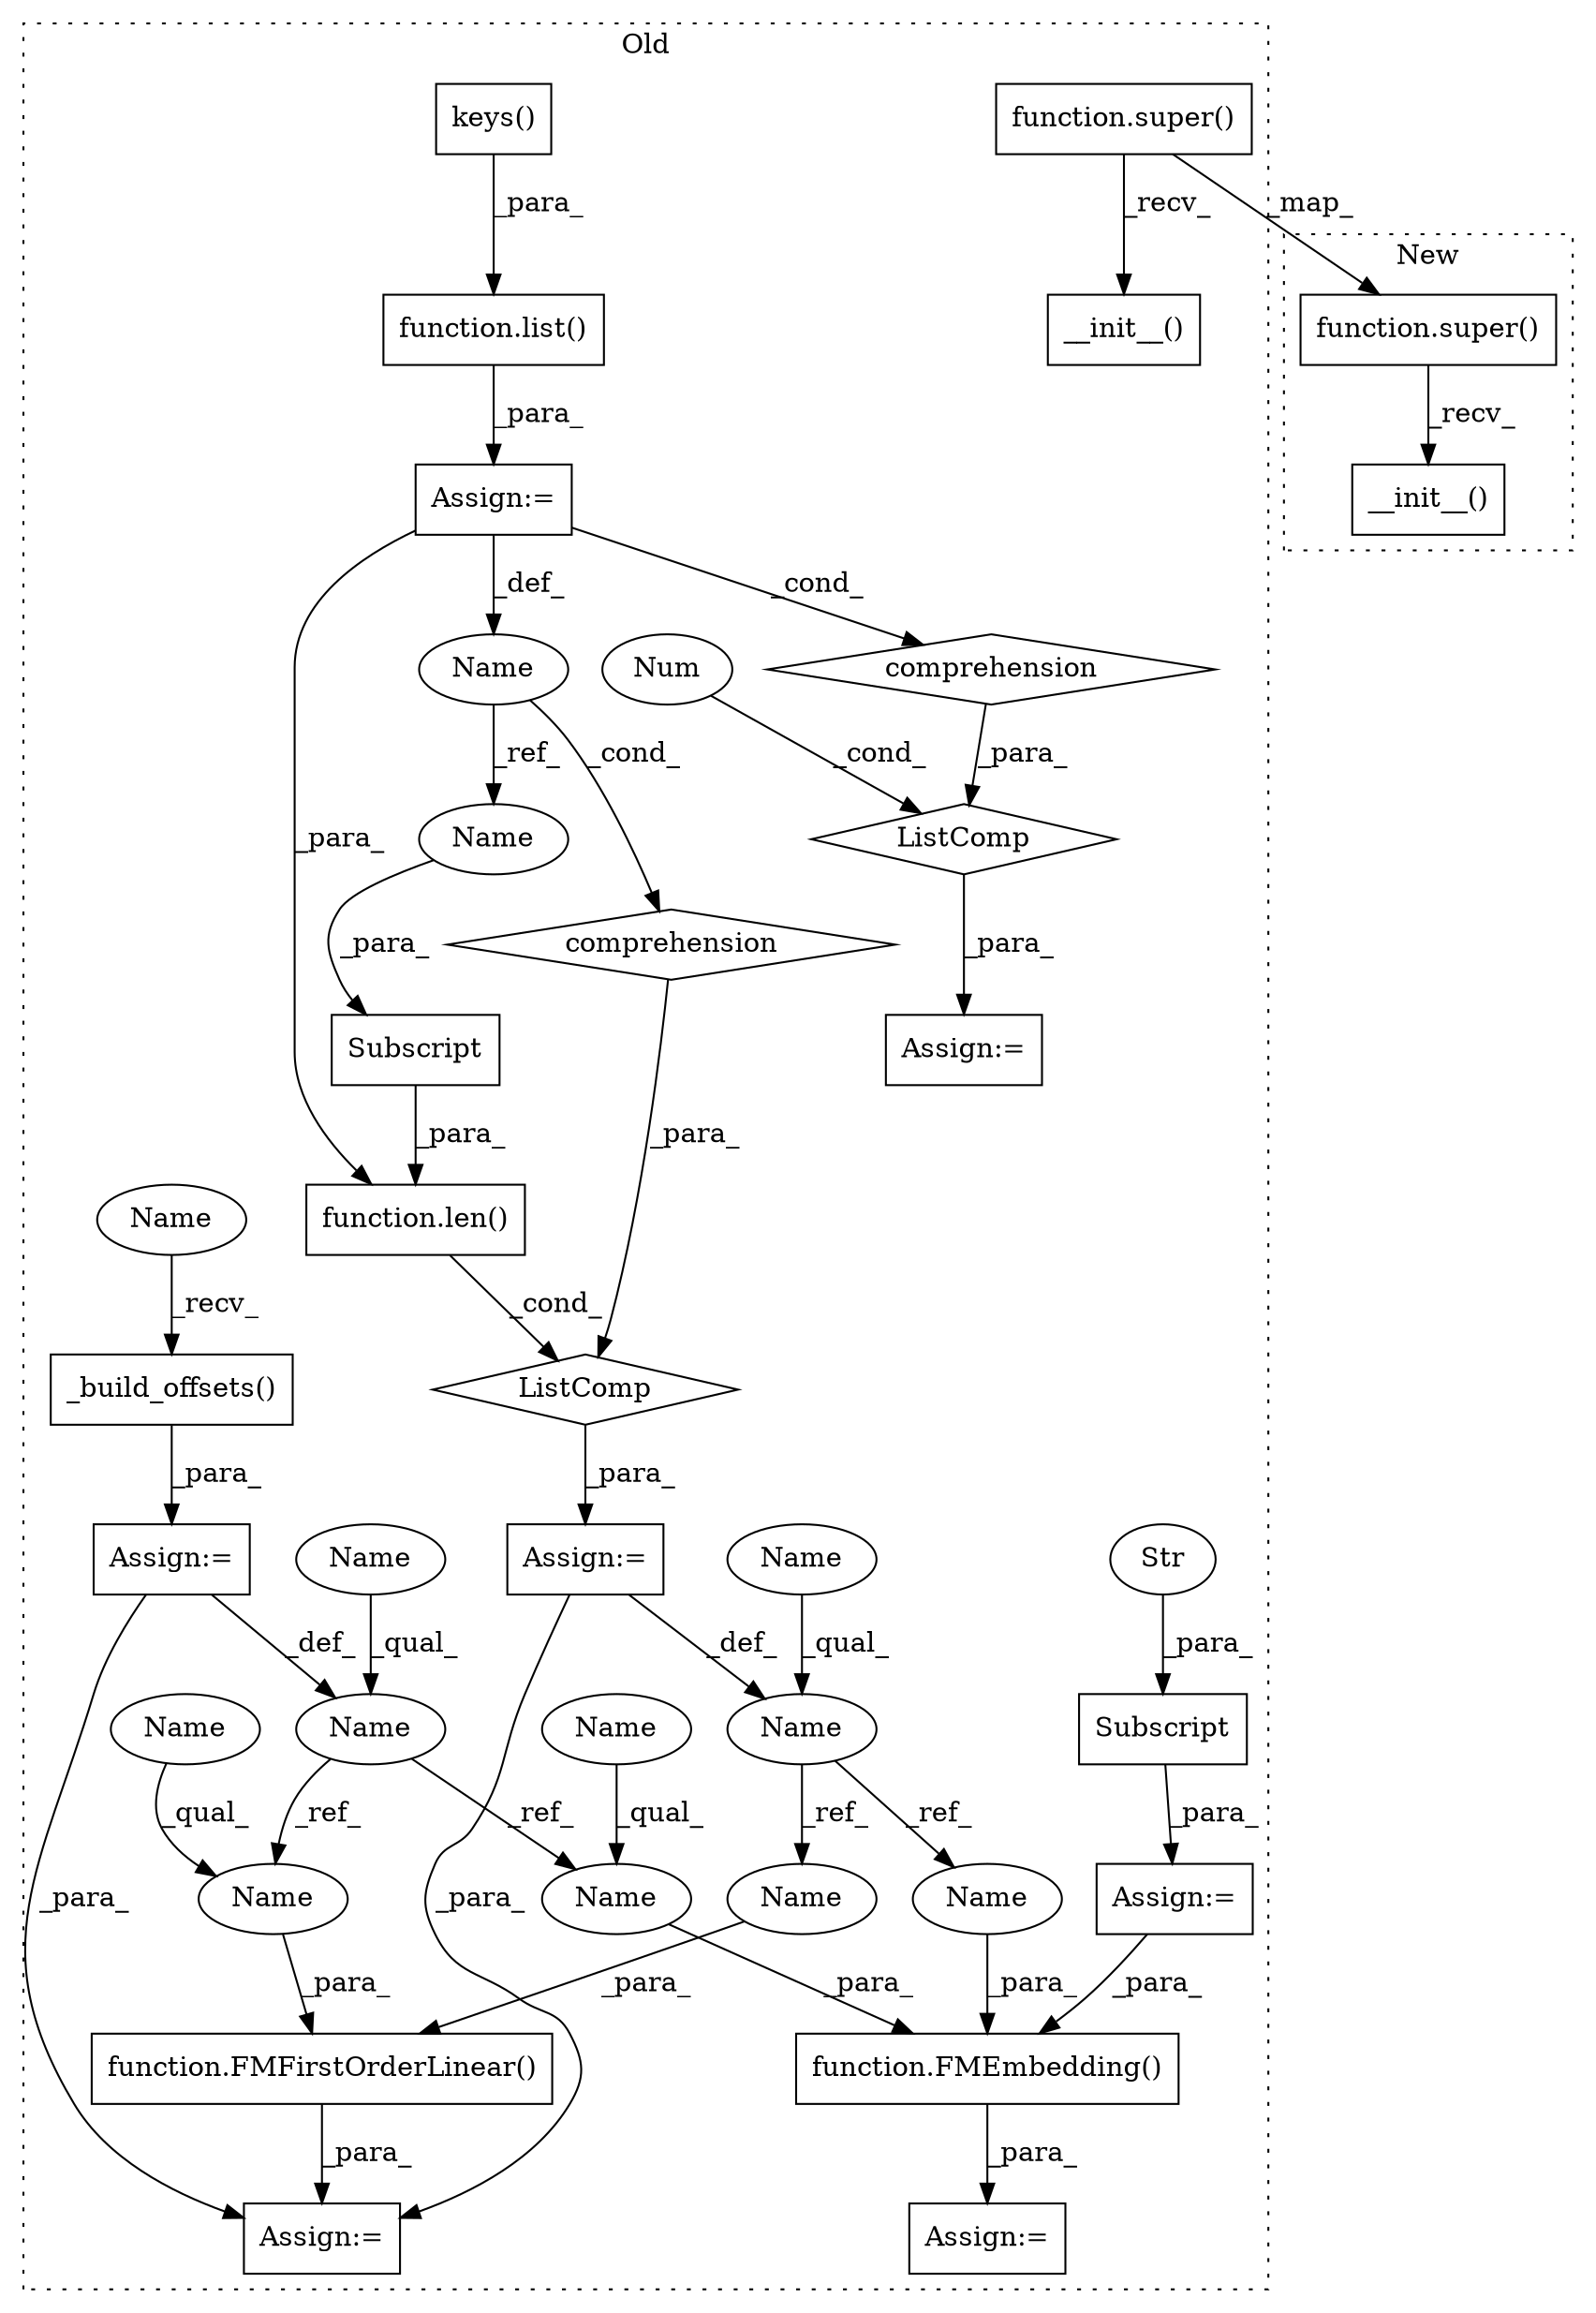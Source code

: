 digraph G {
subgraph cluster0 {
1 [label="function.list()" a="75" s="676,710" l="5,1" shape="box"];
3 [label="Assign:=" a="68" s="939" l="3" shape="box"];
4 [label="Assign:=" a="68" s="1040" l="3" shape="box"];
5 [label="Assign:=" a="68" s="673" l="3" shape="box"];
6 [label="ListComp" a="106" s="738" l="58" shape="diamond"];
7 [label="comprehension" a="45" s="770" l="3" shape="diamond"];
8 [label="Subscript" a="63" s="743,0" l="25,0" shape="box"];
9 [label="function.FMEmbedding()" a="75" s="1043,1105" l="12,1" shape="box"];
10 [label="keys()" a="75" s="681" l="29" shape="box"];
11 [label="Name" a="87" s="774" l="1" shape="ellipse"];
12 [label="_build_offsets()" a="75" s="995" l="21" shape="box"];
13 [label="function.super()" a="75" s="523,537" l="6,1" shape="box"];
15 [label="ListComp" a="106" s="942" l="29" shape="diamond"];
16 [label="__init__()" a="75" s="523" l="26" shape="box"];
17 [label="Name" a="87" s="980" l="12" shape="ellipse"];
18 [label="function.FMFirstOrderLinear()" a="75" s="1141,1189" l="19,1" shape="box"];
19 [label="Name" a="87" s="720" l="15" shape="ellipse"];
20 [label="Num" a="76" s="943" l="1" shape="ellipse"];
21 [label="Assign:=" a="68" s="735" l="3" shape="box"];
22 [label="Assign:=" a="68" s="1138" l="3" shape="box"];
23 [label="Assign:=" a="68" s="992" l="3" shape="box"];
24 [label="comprehension" a="45" s="945" l="3" shape="diamond"];
25 [label="Assign:=" a="68" s="621" l="3" shape="box"];
26 [label="Subscript" a="63" s="624,0" l="24,0" shape="box"];
27 [label="Str" a="66" s="631" l="16" shape="ellipse"];
28 [label="function.len()" a="75" s="739,768" l="4,1" shape="box"];
29 [label="Name" a="87" s="1072" l="12" shape="ellipse"];
30 [label="Name" a="87" s="1177" l="12" shape="ellipse"];
31 [label="Name" a="87" s="995" l="4" shape="ellipse"];
32 [label="Name" a="87" s="980" l="4" shape="ellipse"];
33 [label="Name" a="87" s="1177" l="4" shape="ellipse"];
34 [label="Name" a="87" s="1072" l="4" shape="ellipse"];
35 [label="Name" a="87" s="720" l="4" shape="ellipse"];
36 [label="Name" a="87" s="1160" l="15" shape="ellipse"];
37 [label="Name" a="87" s="1055" l="15" shape="ellipse"];
38 [label="Name" a="87" s="766" l="1" shape="ellipse"];
label = "Old";
style="dotted";
}
subgraph cluster1 {
2 [label="__init__()" a="75" s="490,530" l="25,1" shape="box"];
14 [label="function.super()" a="75" s="490,504" l="6,1" shape="box"];
label = "New";
style="dotted";
}
1 -> 5 [label="_para_"];
5 -> 28 [label="_para_"];
5 -> 11 [label="_def_"];
5 -> 24 [label="_cond_"];
6 -> 21 [label="_para_"];
7 -> 6 [label="_para_"];
8 -> 28 [label="_para_"];
9 -> 4 [label="_para_"];
10 -> 1 [label="_para_"];
11 -> 7 [label="_cond_"];
11 -> 38 [label="_ref_"];
12 -> 23 [label="_para_"];
13 -> 16 [label="_recv_"];
13 -> 14 [label="_map_"];
14 -> 2 [label="_recv_"];
15 -> 3 [label="_para_"];
17 -> 30 [label="_ref_"];
17 -> 29 [label="_ref_"];
18 -> 22 [label="_para_"];
19 -> 37 [label="_ref_"];
19 -> 36 [label="_ref_"];
20 -> 15 [label="_cond_"];
21 -> 22 [label="_para_"];
21 -> 19 [label="_def_"];
23 -> 22 [label="_para_"];
23 -> 17 [label="_def_"];
24 -> 15 [label="_para_"];
25 -> 9 [label="_para_"];
26 -> 25 [label="_para_"];
27 -> 26 [label="_para_"];
28 -> 6 [label="_cond_"];
29 -> 9 [label="_para_"];
30 -> 18 [label="_para_"];
31 -> 12 [label="_recv_"];
32 -> 17 [label="_qual_"];
33 -> 30 [label="_qual_"];
34 -> 29 [label="_qual_"];
35 -> 19 [label="_qual_"];
36 -> 18 [label="_para_"];
37 -> 9 [label="_para_"];
38 -> 8 [label="_para_"];
}